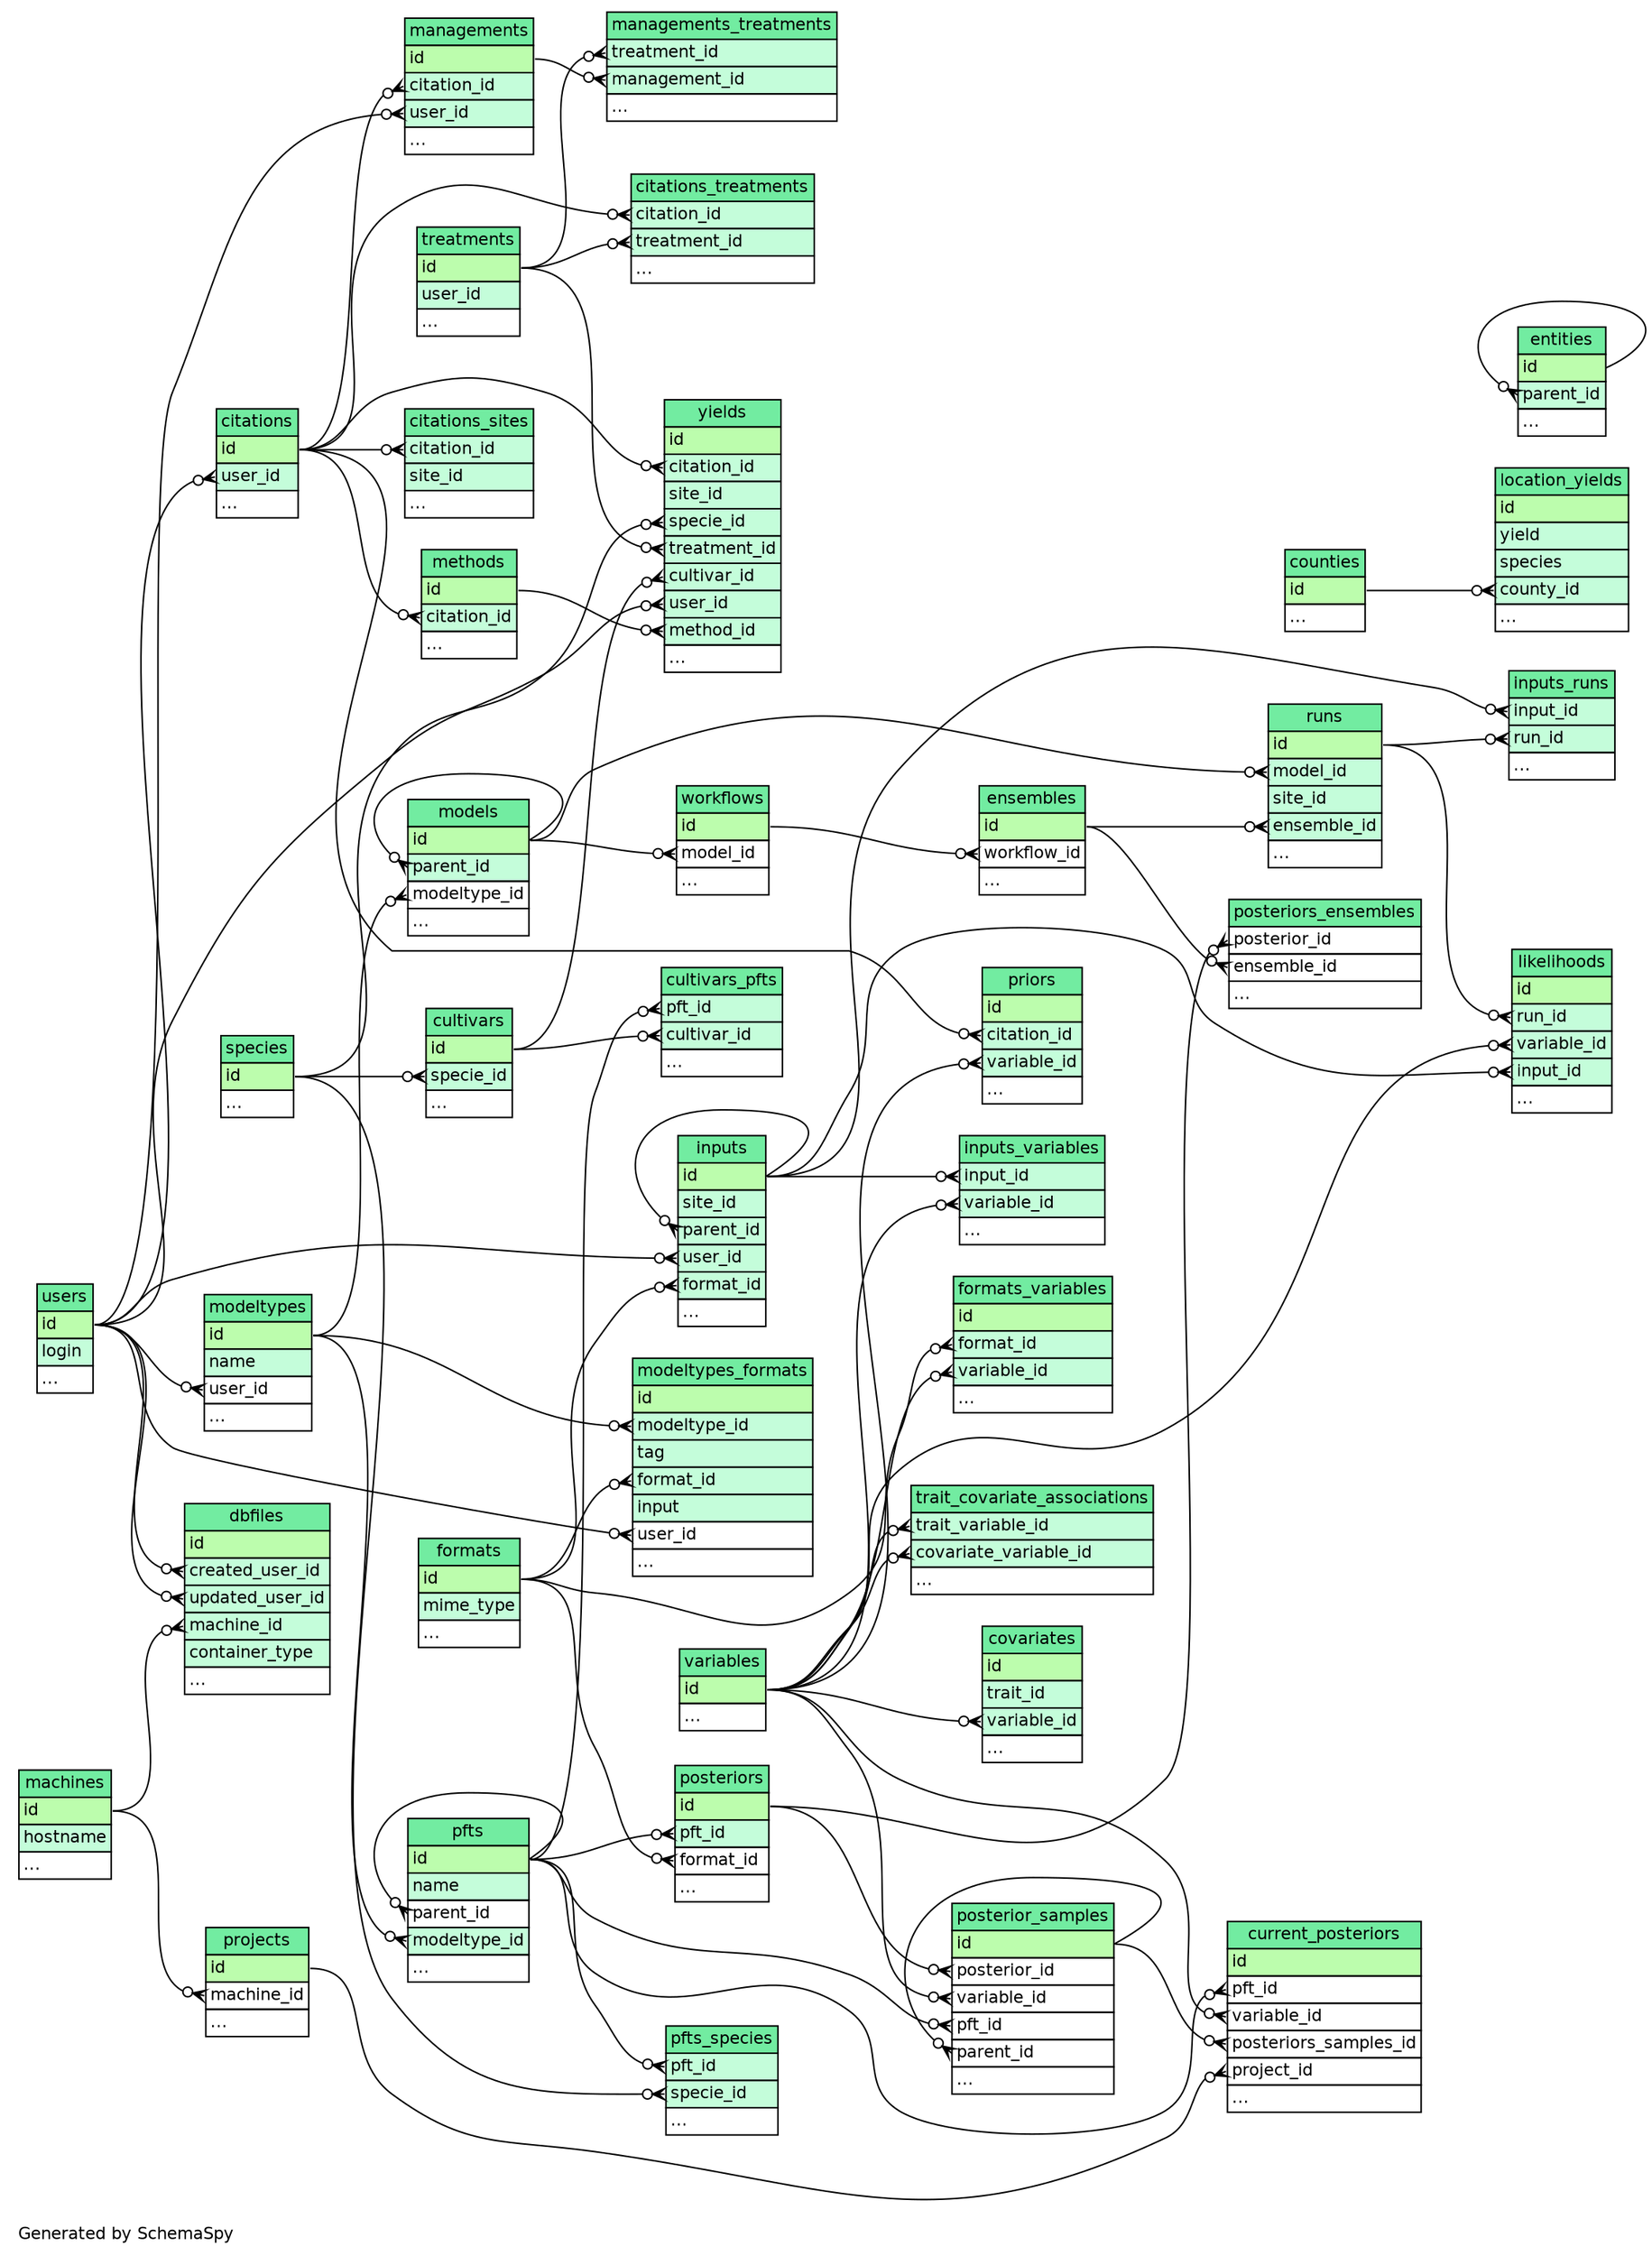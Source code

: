 // dot 2.36.0 on Mac OS X 10.10.1
// SchemaSpy rev Unknown
digraph "compactRelationshipsDiagram" {
  graph [
    rankdir="RL"
    bgcolor="#ffffff"
    label="\nGenerated by SchemaSpy"
    labeljust="l"
    nodesep="0.18"
    ranksep="0.46"
    fontname="Helvetica"
    fontsize="11"
  ];
  node [
    fontname="Helvetica"
    fontsize="11"
    shape="plaintext"
  ];
  edge [
    arrowsize="0.8"
  ];
  "citations" [
    label=<
    <TABLE BORDER="0" CELLBORDER="1" CELLSPACING="0" BGCOLOR="#FFFFFF">
      <TR><TD COLSPAN="4" BGCOLOR="#72ECA1" ALIGN="CENTER">citations</TD></TR>
      <TR><TD PORT="id" COLSPAN="4" BGCOLOR="#bcfdad !important" ALIGN="LEFT">id</TD></TR>
      <TR><TD PORT="user_id" COLSPAN="4" BGCOLOR="#c4fdda !important" ALIGN="LEFT">user_id</TD></TR>
      <TR><TD PORT="elipses" COLSPAN="4" ALIGN="LEFT">...</TD></TR>
    </TABLE>>
    URL="tables/citations.html"
    tooltip="citations"
  ];
  "citations_sites" [
    label=<
    <TABLE BORDER="0" CELLBORDER="1" CELLSPACING="0" BGCOLOR="#FFFFFF">
      <TR><TD COLSPAN="4" BGCOLOR="#72ECA1" ALIGN="CENTER">citations_sites</TD></TR>
      <TR><TD PORT="citation_id" COLSPAN="4" BGCOLOR="#c4fdda !important" ALIGN="LEFT">citation_id</TD></TR>
      <TR><TD PORT="site_id" COLSPAN="4" BGCOLOR="#c4fdda !important" ALIGN="LEFT">site_id</TD></TR>
      <TR><TD PORT="elipses" COLSPAN="4" ALIGN="LEFT">...</TD></TR>
    </TABLE>>
    URL="tables/citations_sites.html"
    tooltip="citations_sites"
  ];
  "citations_treatments" [
    label=<
    <TABLE BORDER="0" CELLBORDER="1" CELLSPACING="0" BGCOLOR="#FFFFFF">
      <TR><TD COLSPAN="4" BGCOLOR="#72ECA1" ALIGN="CENTER">citations_treatments</TD></TR>
      <TR><TD PORT="citation_id" COLSPAN="4" BGCOLOR="#c4fdda !important" ALIGN="LEFT">citation_id</TD></TR>
      <TR><TD PORT="treatment_id" COLSPAN="4" BGCOLOR="#c4fdda !important" ALIGN="LEFT">treatment_id</TD></TR>
      <TR><TD PORT="elipses" COLSPAN="4" ALIGN="LEFT">...</TD></TR>
    </TABLE>>
    URL="tables/citations_treatments.html"
    tooltip="citations_treatments"
  ];
  "counties" [
    label=<
    <TABLE BORDER="0" CELLBORDER="1" CELLSPACING="0" BGCOLOR="#FFFFFF">
      <TR><TD COLSPAN="4" BGCOLOR="#72ECA1" ALIGN="CENTER">counties</TD></TR>
      <TR><TD PORT="id" COLSPAN="4" BGCOLOR="#bcfdad !important" ALIGN="LEFT">id</TD></TR>
      <TR><TD PORT="elipses" COLSPAN="4" ALIGN="LEFT">...</TD></TR>
    </TABLE>>
    URL="tables/counties.html"
    tooltip="counties"
  ];
  "covariates" [
    label=<
    <TABLE BORDER="0" CELLBORDER="1" CELLSPACING="0" BGCOLOR="#FFFFFF">
      <TR><TD COLSPAN="4" BGCOLOR="#72ECA1" ALIGN="CENTER">covariates</TD></TR>
      <TR><TD PORT="id" COLSPAN="4" BGCOLOR="#bcfdad !important" ALIGN="LEFT">id</TD></TR>
      <TR><TD PORT="trait_id" COLSPAN="4" BGCOLOR="#c4fdda !important" ALIGN="LEFT">trait_id</TD></TR>
      <TR><TD PORT="variable_id" COLSPAN="4" BGCOLOR="#c4fdda !important" ALIGN="LEFT">variable_id</TD></TR>
      <TR><TD PORT="elipses" COLSPAN="4" ALIGN="LEFT">...</TD></TR>
    </TABLE>>
    URL="tables/covariates.html"
    tooltip="covariates"
  ];
  "cultivars" [
    label=<
    <TABLE BORDER="0" CELLBORDER="1" CELLSPACING="0" BGCOLOR="#FFFFFF">
      <TR><TD COLSPAN="4" BGCOLOR="#72ECA1" ALIGN="CENTER">cultivars</TD></TR>
      <TR><TD PORT="id" COLSPAN="4" BGCOLOR="#bcfdad !important" ALIGN="LEFT">id</TD></TR>
      <TR><TD PORT="specie_id" COLSPAN="4" BGCOLOR="#c4fdda !important" ALIGN="LEFT">specie_id</TD></TR>
      <TR><TD PORT="elipses" COLSPAN="4" ALIGN="LEFT">...</TD></TR>
    </TABLE>>
    URL="tables/cultivars.html"
    tooltip="cultivars"
  ];
  "cultivars_pfts" [
    label=<
    <TABLE BORDER="0" CELLBORDER="1" CELLSPACING="0" BGCOLOR="#FFFFFF">
      <TR><TD COLSPAN="4" BGCOLOR="#72ECA1" ALIGN="CENTER">cultivars_pfts</TD></TR>
      <TR><TD PORT="pft_id" COLSPAN="4" BGCOLOR="#c4fdda !important" ALIGN="LEFT">pft_id</TD></TR>
      <TR><TD PORT="cultivar_id" COLSPAN="4" BGCOLOR="#c4fdda !important" ALIGN="LEFT">cultivar_id</TD></TR>
      <TR><TD PORT="elipses" COLSPAN="4" ALIGN="LEFT">...</TD></TR>
    </TABLE>>
    URL="tables/cultivars_pfts.html"
    tooltip="cultivars_pfts"
  ];
  "current_posteriors" [
    label=<
    <TABLE BORDER="0" CELLBORDER="1" CELLSPACING="0" BGCOLOR="#FFFFFF">
      <TR><TD COLSPAN="4" BGCOLOR="#72ECA1" ALIGN="CENTER">current_posteriors</TD></TR>
      <TR><TD PORT="id" COLSPAN="4" BGCOLOR="#bcfdad !important" ALIGN="LEFT">id</TD></TR>
      <TR><TD PORT="pft_id" COLSPAN="4" ALIGN="LEFT">pft_id</TD></TR>
      <TR><TD PORT="variable_id" COLSPAN="4" ALIGN="LEFT">variable_id</TD></TR>
      <TR><TD PORT="posteriors_samples_id" COLSPAN="4" ALIGN="LEFT">posteriors_samples_id</TD></TR>
      <TR><TD PORT="project_id" COLSPAN="4" ALIGN="LEFT">project_id</TD></TR>
      <TR><TD PORT="elipses" COLSPAN="4" ALIGN="LEFT">...</TD></TR>
    </TABLE>>
    URL="tables/current_posteriors.html"
    tooltip="current_posteriors"
  ];
  "dbfiles" [
    label=<
    <TABLE BORDER="0" CELLBORDER="1" CELLSPACING="0" BGCOLOR="#FFFFFF">
      <TR><TD COLSPAN="4" BGCOLOR="#72ECA1" ALIGN="CENTER">dbfiles</TD></TR>
      <TR><TD PORT="id" COLSPAN="4" BGCOLOR="#bcfdad !important" ALIGN="LEFT">id</TD></TR>
      <TR><TD PORT="created_user_id" COLSPAN="4" BGCOLOR="#c4fdda !important" ALIGN="LEFT">created_user_id</TD></TR>
      <TR><TD PORT="updated_user_id" COLSPAN="4" BGCOLOR="#c4fdda !important" ALIGN="LEFT">updated_user_id</TD></TR>
      <TR><TD PORT="machine_id" COLSPAN="4" BGCOLOR="#c4fdda !important" ALIGN="LEFT">machine_id</TD></TR>
      <TR><TD PORT="container_type" COLSPAN="4" BGCOLOR="#c4fdda !important" ALIGN="LEFT">container_type</TD></TR>
      <TR><TD PORT="elipses" COLSPAN="4" ALIGN="LEFT">...</TD></TR>
    </TABLE>>
    URL="tables/dbfiles.html"
    tooltip="dbfiles"
  ];
  "ensembles" [
    label=<
    <TABLE BORDER="0" CELLBORDER="1" CELLSPACING="0" BGCOLOR="#FFFFFF">
      <TR><TD COLSPAN="4" BGCOLOR="#72ECA1" ALIGN="CENTER">ensembles</TD></TR>
      <TR><TD PORT="id" COLSPAN="4" BGCOLOR="#bcfdad !important" ALIGN="LEFT">id</TD></TR>
      <TR><TD PORT="workflow_id" COLSPAN="4" ALIGN="LEFT">workflow_id</TD></TR>
      <TR><TD PORT="elipses" COLSPAN="4" ALIGN="LEFT">...</TD></TR>
    </TABLE>>
    URL="tables/ensembles.html"
    tooltip="ensembles"
  ];
  "entities" [
    label=<
    <TABLE BORDER="0" CELLBORDER="1" CELLSPACING="0" BGCOLOR="#FFFFFF">
      <TR><TD COLSPAN="4" BGCOLOR="#72ECA1" ALIGN="CENTER">entities</TD></TR>
      <TR><TD PORT="id" COLSPAN="4" BGCOLOR="#bcfdad !important" ALIGN="LEFT">id</TD></TR>
      <TR><TD PORT="parent_id" COLSPAN="4" BGCOLOR="#c4fdda !important" ALIGN="LEFT">parent_id</TD></TR>
      <TR><TD PORT="elipses" COLSPAN="4" ALIGN="LEFT">...</TD></TR>
    </TABLE>>
    URL="tables/entities.html"
    tooltip="entities"
  ];
  "formats" [
    label=<
    <TABLE BORDER="0" CELLBORDER="1" CELLSPACING="0" BGCOLOR="#FFFFFF">
      <TR><TD COLSPAN="4" BGCOLOR="#72ECA1" ALIGN="CENTER">formats</TD></TR>
      <TR><TD PORT="id" COLSPAN="4" BGCOLOR="#bcfdad !important" ALIGN="LEFT">id</TD></TR>
      <TR><TD PORT="mime_type" COLSPAN="4" BGCOLOR="#c4fdda !important" ALIGN="LEFT">mime_type</TD></TR>
      <TR><TD PORT="elipses" COLSPAN="4" ALIGN="LEFT">...</TD></TR>
    </TABLE>>
    URL="tables/formats.html"
    tooltip="formats"
  ];
  "formats_variables" [
    label=<
    <TABLE BORDER="0" CELLBORDER="1" CELLSPACING="0" BGCOLOR="#FFFFFF">
      <TR><TD COLSPAN="4" BGCOLOR="#72ECA1" ALIGN="CENTER">formats_variables</TD></TR>
      <TR><TD PORT="id" COLSPAN="4" BGCOLOR="#bcfdad !important" ALIGN="LEFT">id</TD></TR>
      <TR><TD PORT="format_id" COLSPAN="4" BGCOLOR="#c4fdda !important" ALIGN="LEFT">format_id</TD></TR>
      <TR><TD PORT="variable_id" COLSPAN="4" BGCOLOR="#c4fdda !important" ALIGN="LEFT">variable_id</TD></TR>
      <TR><TD PORT="elipses" COLSPAN="4" ALIGN="LEFT">...</TD></TR>
    </TABLE>>
    URL="tables/formats_variables.html"
    tooltip="formats_variables"
  ];
  "inputs" [
    label=<
    <TABLE BORDER="0" CELLBORDER="1" CELLSPACING="0" BGCOLOR="#FFFFFF">
      <TR><TD COLSPAN="4" BGCOLOR="#72ECA1" ALIGN="CENTER">inputs</TD></TR>
      <TR><TD PORT="id" COLSPAN="4" BGCOLOR="#bcfdad !important" ALIGN="LEFT">id</TD></TR>
      <TR><TD PORT="site_id" COLSPAN="4" BGCOLOR="#c4fdda !important" ALIGN="LEFT">site_id</TD></TR>
      <TR><TD PORT="parent_id" COLSPAN="4" BGCOLOR="#c4fdda !important" ALIGN="LEFT">parent_id</TD></TR>
      <TR><TD PORT="user_id" COLSPAN="4" BGCOLOR="#c4fdda !important" ALIGN="LEFT">user_id</TD></TR>
      <TR><TD PORT="format_id" COLSPAN="4" BGCOLOR="#c4fdda !important" ALIGN="LEFT">format_id</TD></TR>
      <TR><TD PORT="elipses" COLSPAN="4" ALIGN="LEFT">...</TD></TR>
    </TABLE>>
    URL="tables/inputs.html"
    tooltip="inputs"
  ];
  "inputs_runs" [
    label=<
    <TABLE BORDER="0" CELLBORDER="1" CELLSPACING="0" BGCOLOR="#FFFFFF">
      <TR><TD COLSPAN="4" BGCOLOR="#72ECA1" ALIGN="CENTER">inputs_runs</TD></TR>
      <TR><TD PORT="input_id" COLSPAN="4" BGCOLOR="#c4fdda !important" ALIGN="LEFT">input_id</TD></TR>
      <TR><TD PORT="run_id" COLSPAN="4" BGCOLOR="#c4fdda !important" ALIGN="LEFT">run_id</TD></TR>
      <TR><TD PORT="elipses" COLSPAN="4" ALIGN="LEFT">...</TD></TR>
    </TABLE>>
    URL="tables/inputs_runs.html"
    tooltip="inputs_runs"
  ];
  "inputs_variables" [
    label=<
    <TABLE BORDER="0" CELLBORDER="1" CELLSPACING="0" BGCOLOR="#FFFFFF">
      <TR><TD COLSPAN="4" BGCOLOR="#72ECA1" ALIGN="CENTER">inputs_variables</TD></TR>
      <TR><TD PORT="input_id" COLSPAN="4" BGCOLOR="#c4fdda !important" ALIGN="LEFT">input_id</TD></TR>
      <TR><TD PORT="variable_id" COLSPAN="4" BGCOLOR="#c4fdda !important" ALIGN="LEFT">variable_id</TD></TR>
      <TR><TD PORT="elipses" COLSPAN="4" ALIGN="LEFT">...</TD></TR>
    </TABLE>>
    URL="tables/inputs_variables.html"
    tooltip="inputs_variables"
  ];
  "likelihoods" [
    label=<
    <TABLE BORDER="0" CELLBORDER="1" CELLSPACING="0" BGCOLOR="#FFFFFF">
      <TR><TD COLSPAN="4" BGCOLOR="#72ECA1" ALIGN="CENTER">likelihoods</TD></TR>
      <TR><TD PORT="id" COLSPAN="4" BGCOLOR="#bcfdad !important" ALIGN="LEFT">id</TD></TR>
      <TR><TD PORT="run_id" COLSPAN="4" BGCOLOR="#c4fdda !important" ALIGN="LEFT">run_id</TD></TR>
      <TR><TD PORT="variable_id" COLSPAN="4" BGCOLOR="#c4fdda !important" ALIGN="LEFT">variable_id</TD></TR>
      <TR><TD PORT="input_id" COLSPAN="4" BGCOLOR="#c4fdda !important" ALIGN="LEFT">input_id</TD></TR>
      <TR><TD PORT="elipses" COLSPAN="4" ALIGN="LEFT">...</TD></TR>
    </TABLE>>
    URL="tables/likelihoods.html"
    tooltip="likelihoods"
  ];
  "location_yields" [
    label=<
    <TABLE BORDER="0" CELLBORDER="1" CELLSPACING="0" BGCOLOR="#FFFFFF">
      <TR><TD COLSPAN="4" BGCOLOR="#72ECA1" ALIGN="CENTER">location_yields</TD></TR>
      <TR><TD PORT="id" COLSPAN="4" BGCOLOR="#bcfdad !important" ALIGN="LEFT">id</TD></TR>
      <TR><TD PORT="yield" COLSPAN="4" BGCOLOR="#c4fdda !important" ALIGN="LEFT">yield</TD></TR>
      <TR><TD PORT="species" COLSPAN="4" BGCOLOR="#c4fdda !important" ALIGN="LEFT">species</TD></TR>
      <TR><TD PORT="county_id" COLSPAN="4" BGCOLOR="#c4fdda !important" ALIGN="LEFT">county_id</TD></TR>
      <TR><TD PORT="elipses" COLSPAN="4" ALIGN="LEFT">...</TD></TR>
    </TABLE>>
    URL="tables/location_yields.html"
    tooltip="location_yields"
  ];
  "machines" [
    label=<
    <TABLE BORDER="0" CELLBORDER="1" CELLSPACING="0" BGCOLOR="#FFFFFF">
      <TR><TD COLSPAN="4" BGCOLOR="#72ECA1" ALIGN="CENTER">machines</TD></TR>
      <TR><TD PORT="id" COLSPAN="4" BGCOLOR="#bcfdad !important" ALIGN="LEFT">id</TD></TR>
      <TR><TD PORT="hostname" COLSPAN="4" BGCOLOR="#c4fdda !important" ALIGN="LEFT">hostname</TD></TR>
      <TR><TD PORT="elipses" COLSPAN="4" ALIGN="LEFT">...</TD></TR>
    </TABLE>>
    URL="tables/machines.html"
    tooltip="machines"
  ];
  "managements" [
    label=<
    <TABLE BORDER="0" CELLBORDER="1" CELLSPACING="0" BGCOLOR="#FFFFFF">
      <TR><TD COLSPAN="4" BGCOLOR="#72ECA1" ALIGN="CENTER">managements</TD></TR>
      <TR><TD PORT="id" COLSPAN="4" BGCOLOR="#bcfdad !important" ALIGN="LEFT">id</TD></TR>
      <TR><TD PORT="citation_id" COLSPAN="4" BGCOLOR="#c4fdda !important" ALIGN="LEFT">citation_id</TD></TR>
      <TR><TD PORT="user_id" COLSPAN="4" BGCOLOR="#c4fdda !important" ALIGN="LEFT">user_id</TD></TR>
      <TR><TD PORT="elipses" COLSPAN="4" ALIGN="LEFT">...</TD></TR>
    </TABLE>>
    URL="tables/managements.html"
    tooltip="managements"
  ];
  "managements_treatments" [
    label=<
    <TABLE BORDER="0" CELLBORDER="1" CELLSPACING="0" BGCOLOR="#FFFFFF">
      <TR><TD COLSPAN="4" BGCOLOR="#72ECA1" ALIGN="CENTER">managements_treatments</TD></TR>
      <TR><TD PORT="treatment_id" COLSPAN="4" BGCOLOR="#c4fdda !important" ALIGN="LEFT">treatment_id</TD></TR>
      <TR><TD PORT="management_id" COLSPAN="4" BGCOLOR="#c4fdda !important" ALIGN="LEFT">management_id</TD></TR>
      <TR><TD PORT="elipses" COLSPAN="4" ALIGN="LEFT">...</TD></TR>
    </TABLE>>
    URL="tables/managements_treatments.html"
    tooltip="managements_treatments"
  ];
  "methods" [
    label=<
    <TABLE BORDER="0" CELLBORDER="1" CELLSPACING="0" BGCOLOR="#FFFFFF">
      <TR><TD COLSPAN="4" BGCOLOR="#72ECA1" ALIGN="CENTER">methods</TD></TR>
      <TR><TD PORT="id" COLSPAN="4" BGCOLOR="#bcfdad !important" ALIGN="LEFT">id</TD></TR>
      <TR><TD PORT="citation_id" COLSPAN="4" BGCOLOR="#c4fdda !important" ALIGN="LEFT">citation_id</TD></TR>
      <TR><TD PORT="elipses" COLSPAN="4" ALIGN="LEFT">...</TD></TR>
    </TABLE>>
    URL="tables/methods.html"
    tooltip="methods"
  ];
  "models" [
    label=<
    <TABLE BORDER="0" CELLBORDER="1" CELLSPACING="0" BGCOLOR="#FFFFFF">
      <TR><TD COLSPAN="4" BGCOLOR="#72ECA1" ALIGN="CENTER">models</TD></TR>
      <TR><TD PORT="id" COLSPAN="4" BGCOLOR="#bcfdad !important" ALIGN="LEFT">id</TD></TR>
      <TR><TD PORT="parent_id" COLSPAN="4" BGCOLOR="#c4fdda !important" ALIGN="LEFT">parent_id</TD></TR>
      <TR><TD PORT="modeltype_id" COLSPAN="4" ALIGN="LEFT">modeltype_id</TD></TR>
      <TR><TD PORT="elipses" COLSPAN="4" ALIGN="LEFT">...</TD></TR>
    </TABLE>>
    URL="tables/models.html"
    tooltip="models"
  ];
  "modeltypes" [
    label=<
    <TABLE BORDER="0" CELLBORDER="1" CELLSPACING="0" BGCOLOR="#FFFFFF">
      <TR><TD COLSPAN="4" BGCOLOR="#72ECA1" ALIGN="CENTER">modeltypes</TD></TR>
      <TR><TD PORT="id" COLSPAN="4" BGCOLOR="#bcfdad !important" ALIGN="LEFT">id</TD></TR>
      <TR><TD PORT="name" COLSPAN="4" BGCOLOR="#c4fdda !important" ALIGN="LEFT">name</TD></TR>
      <TR><TD PORT="user_id" COLSPAN="4" ALIGN="LEFT">user_id</TD></TR>
      <TR><TD PORT="elipses" COLSPAN="4" ALIGN="LEFT">...</TD></TR>
    </TABLE>>
    URL="tables/modeltypes.html"
    tooltip="modeltypes"
  ];
  "modeltypes_formats" [
    label=<
    <TABLE BORDER="0" CELLBORDER="1" CELLSPACING="0" BGCOLOR="#FFFFFF">
      <TR><TD COLSPAN="4" BGCOLOR="#72ECA1" ALIGN="CENTER">modeltypes_formats</TD></TR>
      <TR><TD PORT="id" COLSPAN="4" BGCOLOR="#bcfdad !important" ALIGN="LEFT">id</TD></TR>
      <TR><TD PORT="modeltype_id" COLSPAN="4" BGCOLOR="#c4fdda !important" ALIGN="LEFT">modeltype_id</TD></TR>
      <TR><TD PORT="tag" COLSPAN="4" BGCOLOR="#c4fdda !important" ALIGN="LEFT">tag</TD></TR>
      <TR><TD PORT="format_id" COLSPAN="4" BGCOLOR="#c4fdda !important" ALIGN="LEFT">format_id</TD></TR>
      <TR><TD PORT="input" COLSPAN="4" BGCOLOR="#c4fdda !important" ALIGN="LEFT">input</TD></TR>
      <TR><TD PORT="user_id" COLSPAN="4" ALIGN="LEFT">user_id</TD></TR>
      <TR><TD PORT="elipses" COLSPAN="4" ALIGN="LEFT">...</TD></TR>
    </TABLE>>
    URL="tables/modeltypes_formats.html"
    tooltip="modeltypes_formats"
  ];
  "pfts" [
    label=<
    <TABLE BORDER="0" CELLBORDER="1" CELLSPACING="0" BGCOLOR="#FFFFFF">
      <TR><TD COLSPAN="4" BGCOLOR="#72ECA1" ALIGN="CENTER">pfts</TD></TR>
      <TR><TD PORT="id" COLSPAN="4" BGCOLOR="#bcfdad !important" ALIGN="LEFT">id</TD></TR>
      <TR><TD PORT="name" COLSPAN="4" BGCOLOR="#c4fdda !important" ALIGN="LEFT">name</TD></TR>
      <TR><TD PORT="parent_id" COLSPAN="4" ALIGN="LEFT">parent_id</TD></TR>
      <TR><TD PORT="modeltype_id" COLSPAN="4" BGCOLOR="#c4fdda !important" ALIGN="LEFT">modeltype_id</TD></TR>
      <TR><TD PORT="elipses" COLSPAN="4" ALIGN="LEFT">...</TD></TR>
    </TABLE>>
    URL="tables/pfts.html"
    tooltip="pfts"
  ];
  "pfts_species" [
    label=<
    <TABLE BORDER="0" CELLBORDER="1" CELLSPACING="0" BGCOLOR="#FFFFFF">
      <TR><TD COLSPAN="4" BGCOLOR="#72ECA1" ALIGN="CENTER">pfts_species</TD></TR>
      <TR><TD PORT="pft_id" COLSPAN="4" BGCOLOR="#c4fdda !important" ALIGN="LEFT">pft_id</TD></TR>
      <TR><TD PORT="specie_id" COLSPAN="4" BGCOLOR="#c4fdda !important" ALIGN="LEFT">specie_id</TD></TR>
      <TR><TD PORT="elipses" COLSPAN="4" ALIGN="LEFT">...</TD></TR>
    </TABLE>>
    URL="tables/pfts_species.html"
    tooltip="pfts_species"
  ];
  "posterior_samples" [
    label=<
    <TABLE BORDER="0" CELLBORDER="1" CELLSPACING="0" BGCOLOR="#FFFFFF">
      <TR><TD COLSPAN="4" BGCOLOR="#72ECA1" ALIGN="CENTER">posterior_samples</TD></TR>
      <TR><TD PORT="id" COLSPAN="4" BGCOLOR="#bcfdad !important" ALIGN="LEFT">id</TD></TR>
      <TR><TD PORT="posterior_id" COLSPAN="4" ALIGN="LEFT">posterior_id</TD></TR>
      <TR><TD PORT="variable_id" COLSPAN="4" ALIGN="LEFT">variable_id</TD></TR>
      <TR><TD PORT="pft_id" COLSPAN="4" ALIGN="LEFT">pft_id</TD></TR>
      <TR><TD PORT="parent_id" COLSPAN="4" ALIGN="LEFT">parent_id</TD></TR>
      <TR><TD PORT="elipses" COLSPAN="4" ALIGN="LEFT">...</TD></TR>
    </TABLE>>
    URL="tables/posterior_samples.html"
    tooltip="posterior_samples"
  ];
  "posteriors" [
    label=<
    <TABLE BORDER="0" CELLBORDER="1" CELLSPACING="0" BGCOLOR="#FFFFFF">
      <TR><TD COLSPAN="4" BGCOLOR="#72ECA1" ALIGN="CENTER">posteriors</TD></TR>
      <TR><TD PORT="id" COLSPAN="4" BGCOLOR="#bcfdad !important" ALIGN="LEFT">id</TD></TR>
      <TR><TD PORT="pft_id" COLSPAN="4" BGCOLOR="#c4fdda !important" ALIGN="LEFT">pft_id</TD></TR>
      <TR><TD PORT="format_id" COLSPAN="4" ALIGN="LEFT">format_id</TD></TR>
      <TR><TD PORT="elipses" COLSPAN="4" ALIGN="LEFT">...</TD></TR>
    </TABLE>>
    URL="tables/posteriors.html"
    tooltip="posteriors"
  ];
  "posteriors_ensembles" [
    label=<
    <TABLE BORDER="0" CELLBORDER="1" CELLSPACING="0" BGCOLOR="#FFFFFF">
      <TR><TD COLSPAN="4" BGCOLOR="#72ECA1" ALIGN="CENTER">posteriors_ensembles</TD></TR>
      <TR><TD PORT="posterior_id" COLSPAN="4" ALIGN="LEFT">posterior_id</TD></TR>
      <TR><TD PORT="ensemble_id" COLSPAN="4" ALIGN="LEFT">ensemble_id</TD></TR>
      <TR><TD PORT="elipses" COLSPAN="4" ALIGN="LEFT">...</TD></TR>
    </TABLE>>
    URL="tables/posteriors_ensembles.html"
    tooltip="posteriors_ensembles"
  ];
  "priors" [
    label=<
    <TABLE BORDER="0" CELLBORDER="1" CELLSPACING="0" BGCOLOR="#FFFFFF">
      <TR><TD COLSPAN="4" BGCOLOR="#72ECA1" ALIGN="CENTER">priors</TD></TR>
      <TR><TD PORT="id" COLSPAN="4" BGCOLOR="#bcfdad !important" ALIGN="LEFT">id</TD></TR>
      <TR><TD PORT="citation_id" COLSPAN="4" BGCOLOR="#c4fdda !important" ALIGN="LEFT">citation_id</TD></TR>
      <TR><TD PORT="variable_id" COLSPAN="4" BGCOLOR="#c4fdda !important" ALIGN="LEFT">variable_id</TD></TR>
      <TR><TD PORT="elipses" COLSPAN="4" ALIGN="LEFT">...</TD></TR>
    </TABLE>>
    URL="tables/priors.html"
    tooltip="priors"
  ];
  "projects" [
    label=<
    <TABLE BORDER="0" CELLBORDER="1" CELLSPACING="0" BGCOLOR="#FFFFFF">
      <TR><TD COLSPAN="4" BGCOLOR="#72ECA1" ALIGN="CENTER">projects</TD></TR>
      <TR><TD PORT="id" COLSPAN="4" BGCOLOR="#bcfdad !important" ALIGN="LEFT">id</TD></TR>
      <TR><TD PORT="machine_id" COLSPAN="4" ALIGN="LEFT">machine_id</TD></TR>
      <TR><TD PORT="elipses" COLSPAN="4" ALIGN="LEFT">...</TD></TR>
    </TABLE>>
    URL="tables/projects.html"
    tooltip="projects"
  ];
  "runs" [
    label=<
    <TABLE BORDER="0" CELLBORDER="1" CELLSPACING="0" BGCOLOR="#FFFFFF">
      <TR><TD COLSPAN="4" BGCOLOR="#72ECA1" ALIGN="CENTER">runs</TD></TR>
      <TR><TD PORT="id" COLSPAN="4" BGCOLOR="#bcfdad !important" ALIGN="LEFT">id</TD></TR>
      <TR><TD PORT="model_id" COLSPAN="4" BGCOLOR="#c4fdda !important" ALIGN="LEFT">model_id</TD></TR>
      <TR><TD PORT="site_id" COLSPAN="4" BGCOLOR="#c4fdda !important" ALIGN="LEFT">site_id</TD></TR>
      <TR><TD PORT="ensemble_id" COLSPAN="4" BGCOLOR="#c4fdda !important" ALIGN="LEFT">ensemble_id</TD></TR>
      <TR><TD PORT="elipses" COLSPAN="4" ALIGN="LEFT">...</TD></TR>
    </TABLE>>
    URL="tables/runs.html"
    tooltip="runs"
  ];
  "species" [
    label=<
    <TABLE BORDER="0" CELLBORDER="1" CELLSPACING="0" BGCOLOR="#FFFFFF">
      <TR><TD COLSPAN="4" BGCOLOR="#72ECA1" ALIGN="CENTER">species</TD></TR>
      <TR><TD PORT="id" COLSPAN="4" BGCOLOR="#bcfdad !important" ALIGN="LEFT">id</TD></TR>
      <TR><TD PORT="elipses" COLSPAN="4" ALIGN="LEFT">...</TD></TR>
    </TABLE>>
    URL="tables/species.html"
    tooltip="species"
  ];
  "trait_covariate_associations" [
    label=<
    <TABLE BORDER="0" CELLBORDER="1" CELLSPACING="0" BGCOLOR="#FFFFFF">
      <TR><TD COLSPAN="4" BGCOLOR="#72ECA1" ALIGN="CENTER">trait_covariate_associations</TD></TR>
      <TR><TD PORT="trait_variable_id" COLSPAN="4" BGCOLOR="#c4fdda !important" ALIGN="LEFT">trait_variable_id</TD></TR>
      <TR><TD PORT="covariate_variable_id" COLSPAN="4" BGCOLOR="#c4fdda !important" ALIGN="LEFT">covariate_variable_id</TD></TR>
      <TR><TD PORT="elipses" COLSPAN="4" ALIGN="LEFT">...</TD></TR>
    </TABLE>>
    URL="tables/trait_covariate_associations.html"
    tooltip="trait_covariate_associations"
  ];
  "treatments" [
    label=<
    <TABLE BORDER="0" CELLBORDER="1" CELLSPACING="0" BGCOLOR="#FFFFFF">
      <TR><TD COLSPAN="4" BGCOLOR="#72ECA1" ALIGN="CENTER">treatments</TD></TR>
      <TR><TD PORT="id" COLSPAN="4" BGCOLOR="#bcfdad !important" ALIGN="LEFT">id</TD></TR>
      <TR><TD PORT="user_id" COLSPAN="4" BGCOLOR="#c4fdda !important" ALIGN="LEFT">user_id</TD></TR>
      <TR><TD PORT="elipses" COLSPAN="4" ALIGN="LEFT">...</TD></TR>
    </TABLE>>
    URL="tables/treatments.html"
    tooltip="treatments"
  ];
  "users" [
    label=<
    <TABLE BORDER="0" CELLBORDER="1" CELLSPACING="0" BGCOLOR="#FFFFFF">
      <TR><TD COLSPAN="4" BGCOLOR="#72ECA1" ALIGN="CENTER">users</TD></TR>
      <TR><TD PORT="id" COLSPAN="4" BGCOLOR="#bcfdad !important" ALIGN="LEFT">id</TD></TR>
      <TR><TD PORT="login" COLSPAN="4" BGCOLOR="#c4fdda !important" ALIGN="LEFT">login</TD></TR>
      <TR><TD PORT="elipses" COLSPAN="4" ALIGN="LEFT">...</TD></TR>
    </TABLE>>
    URL="tables/users.html"
    tooltip="users"
  ];
  "variables" [
    label=<
    <TABLE BORDER="0" CELLBORDER="1" CELLSPACING="0" BGCOLOR="#FFFFFF">
      <TR><TD COLSPAN="4" BGCOLOR="#72ECA1" ALIGN="CENTER">variables</TD></TR>
      <TR><TD PORT="id" COLSPAN="4" BGCOLOR="#bcfdad !important" ALIGN="LEFT">id</TD></TR>
      <TR><TD PORT="elipses" COLSPAN="4" ALIGN="LEFT">...</TD></TR>
    </TABLE>>
    URL="tables/variables.html"
    tooltip="variables"
  ];
  "workflows" [
    label=<
    <TABLE BORDER="0" CELLBORDER="1" CELLSPACING="0" BGCOLOR="#FFFFFF">
      <TR><TD COLSPAN="4" BGCOLOR="#72ECA1" ALIGN="CENTER">workflows</TD></TR>
      <TR><TD PORT="id" COLSPAN="4" BGCOLOR="#bcfdad !important" ALIGN="LEFT">id</TD></TR>
      <TR><TD PORT="model_id" COLSPAN="4" ALIGN="LEFT">model_id</TD></TR>
      <TR><TD PORT="elipses" COLSPAN="4" ALIGN="LEFT">...</TD></TR>
    </TABLE>>
    URL="tables/workflows.html"
    tooltip="workflows"
  ];
  "yields" [
    label=<
    <TABLE BORDER="0" CELLBORDER="1" CELLSPACING="0" BGCOLOR="#FFFFFF">
      <TR><TD COLSPAN="4" BGCOLOR="#72ECA1" ALIGN="CENTER">yields</TD></TR>
      <TR><TD PORT="id" COLSPAN="4" BGCOLOR="#bcfdad !important" ALIGN="LEFT">id</TD></TR>
      <TR><TD PORT="citation_id" COLSPAN="4" BGCOLOR="#c4fdda !important" ALIGN="LEFT">citation_id</TD></TR>
      <TR><TD PORT="site_id" COLSPAN="4" BGCOLOR="#c4fdda !important" ALIGN="LEFT">site_id</TD></TR>
      <TR><TD PORT="specie_id" COLSPAN="4" BGCOLOR="#c4fdda !important" ALIGN="LEFT">specie_id</TD></TR>
      <TR><TD PORT="treatment_id" COLSPAN="4" BGCOLOR="#c4fdda !important" ALIGN="LEFT">treatment_id</TD></TR>
      <TR><TD PORT="cultivar_id" COLSPAN="4" BGCOLOR="#c4fdda !important" ALIGN="LEFT">cultivar_id</TD></TR>
      <TR><TD PORT="user_id" COLSPAN="4" BGCOLOR="#c4fdda !important" ALIGN="LEFT">user_id</TD></TR>
      <TR><TD PORT="method_id" COLSPAN="4" BGCOLOR="#c4fdda !important" ALIGN="LEFT">method_id</TD></TR>
      <TR><TD PORT="elipses" COLSPAN="4" ALIGN="LEFT">...</TD></TR>
    </TABLE>>
    URL="tables/yields.html"
    tooltip="yields"
  ];
  "citations":"user_id":w -> "users":"id":e [arrowhead=none dir=back arrowtail=crowodot];
  "citations_sites":"citation_id":w -> "citations":"id":e [arrowhead=none dir=back arrowtail=crowodot];
  "citations_treatments":"citation_id":w -> "citations":"id":e [arrowhead=none dir=back arrowtail=crowodot];
  "citations_treatments":"treatment_id":w -> "treatments":"id":e [arrowhead=none dir=back arrowtail=crowodot];
  "covariates":"variable_id":w -> "variables":"id":e [arrowhead=none dir=back arrowtail=crowodot];
  "cultivars":"specie_id":w -> "species":"id":e [arrowhead=none dir=back arrowtail=crowodot];
  "cultivars_pfts":"cultivar_id":w -> "cultivars":"id":e [arrowhead=none dir=back arrowtail=crowodot];
  "cultivars_pfts":"pft_id":w -> "pfts":"id":e [arrowhead=none dir=back arrowtail=crowodot];
  "current_posteriors":"pft_id":w -> "pfts":"id":e [arrowhead=none dir=back arrowtail=crowodot];
  "current_posteriors":"posteriors_samples_id":w -> "posterior_samples":"id":e [arrowhead=none dir=back arrowtail=crowodot];
  "current_posteriors":"project_id":w -> "projects":"id":e [arrowhead=none dir=back arrowtail=crowodot];
  "current_posteriors":"variable_id":w -> "variables":"id":e [arrowhead=none dir=back arrowtail=crowodot];
  "dbfiles":"created_user_id":w -> "users":"id":e [arrowhead=none dir=back arrowtail=crowodot];
  "dbfiles":"machine_id":w -> "machines":"id":e [arrowhead=none dir=back arrowtail=crowodot];
  "dbfiles":"updated_user_id":w -> "users":"id":e [arrowhead=none dir=back arrowtail=crowodot];
  "ensembles":"workflow_id":w -> "workflows":"id":e [arrowhead=none dir=back arrowtail=crowodot];
  "entities":"parent_id":w -> "entities":"id":e [arrowhead=none dir=back arrowtail=crowodot];
  "formats_variables":"format_id":w -> "formats":"id":e [arrowhead=none dir=back arrowtail=crowodot];
  "formats_variables":"variable_id":w -> "variables":"id":e [arrowhead=none dir=back arrowtail=crowodot];
  "inputs":"format_id":w -> "formats":"id":e [arrowhead=none dir=back arrowtail=crowodot];
  "inputs":"parent_id":w -> "inputs":"id":e [arrowhead=none dir=back arrowtail=crowodot];
  "inputs":"user_id":w -> "users":"id":e [arrowhead=none dir=back arrowtail=crowodot];
  "inputs_runs":"input_id":w -> "inputs":"id":e [arrowhead=none dir=back arrowtail=crowodot];
  "inputs_runs":"run_id":w -> "runs":"id":e [arrowhead=none dir=back arrowtail=crowodot];
  "inputs_variables":"input_id":w -> "inputs":"id":e [arrowhead=none dir=back arrowtail=crowodot];
  "inputs_variables":"variable_id":w -> "variables":"id":e [arrowhead=none dir=back arrowtail=crowodot];
  "likelihoods":"input_id":w -> "inputs":"id":e [arrowhead=none dir=back arrowtail=crowodot];
  "likelihoods":"run_id":w -> "runs":"id":e [arrowhead=none dir=back arrowtail=crowodot];
  "likelihoods":"variable_id":w -> "variables":"id":e [arrowhead=none dir=back arrowtail=crowodot];
  "location_yields":"county_id":w -> "counties":"id":e [arrowhead=none dir=back arrowtail=crowodot];
  "managements":"citation_id":w -> "citations":"id":e [arrowhead=none dir=back arrowtail=crowodot];
  "managements":"user_id":w -> "users":"id":e [arrowhead=none dir=back arrowtail=crowodot];
  "managements_treatments":"management_id":w -> "managements":"id":e [arrowhead=none dir=back arrowtail=crowodot];
  "managements_treatments":"treatment_id":w -> "treatments":"id":e [arrowhead=none dir=back arrowtail=crowodot];
  "methods":"citation_id":w -> "citations":"id":e [arrowhead=none dir=back arrowtail=crowodot];
  "models":"modeltype_id":w -> "modeltypes":"id":e [arrowhead=none dir=back arrowtail=crowodot];
  "models":"parent_id":w -> "models":"id":e [arrowhead=none dir=back arrowtail=crowodot];
  "modeltypes":"user_id":w -> "users":"id":e [arrowhead=none dir=back arrowtail=crowodot];
  "modeltypes_formats":"format_id":w -> "formats":"id":e [arrowhead=none dir=back arrowtail=crowodot];
  "modeltypes_formats":"modeltype_id":w -> "modeltypes":"id":e [arrowhead=none dir=back arrowtail=crowodot];
  "modeltypes_formats":"user_id":w -> "users":"id":e [arrowhead=none dir=back arrowtail=crowodot];
  "pfts":"modeltype_id":w -> "modeltypes":"id":e [arrowhead=none dir=back arrowtail=crowodot];
  "pfts":"parent_id":w -> "pfts":"id":e [arrowhead=none dir=back arrowtail=crowodot];
  "pfts_species":"pft_id":w -> "pfts":"id":e [arrowhead=none dir=back arrowtail=crowodot];
  "pfts_species":"specie_id":w -> "species":"id":e [arrowhead=none dir=back arrowtail=crowodot];
  "posterior_samples":"parent_id":w -> "posterior_samples":"id":e [arrowhead=none dir=back arrowtail=crowodot];
  "posterior_samples":"pft_id":w -> "pfts":"id":e [arrowhead=none dir=back arrowtail=crowodot];
  "posterior_samples":"posterior_id":w -> "posteriors":"id":e [arrowhead=none dir=back arrowtail=crowodot];
  "posterior_samples":"variable_id":w -> "variables":"id":e [arrowhead=none dir=back arrowtail=crowodot];
  "posteriors":"format_id":w -> "formats":"id":e [arrowhead=none dir=back arrowtail=crowodot];
  "posteriors":"pft_id":w -> "pfts":"id":e [arrowhead=none dir=back arrowtail=crowodot];
  "posteriors_ensembles":"ensemble_id":w -> "ensembles":"id":e [arrowhead=none dir=back arrowtail=crowodot];
  "posteriors_ensembles":"posterior_id":w -> "posteriors":"id":e [arrowhead=none dir=back arrowtail=crowodot];
  "priors":"citation_id":w -> "citations":"id":e [arrowhead=none dir=back arrowtail=crowodot];
  "priors":"variable_id":w -> "variables":"id":e [arrowhead=none dir=back arrowtail=crowodot];
  "projects":"machine_id":w -> "machines":"id":e [arrowhead=none dir=back arrowtail=crowodot];
  "runs":"ensemble_id":w -> "ensembles":"id":e [arrowhead=none dir=back arrowtail=crowodot];
  "runs":"model_id":w -> "models":"id":e [arrowhead=none dir=back arrowtail=crowodot];
  "trait_covariate_associations":"covariate_variable_id":w -> "variables":"id":e [arrowhead=none dir=back arrowtail=crowodot];
  "trait_covariate_associations":"trait_variable_id":w -> "variables":"id":e [arrowhead=none dir=back arrowtail=crowodot];
  "workflows":"model_id":w -> "models":"id":e [arrowhead=none dir=back arrowtail=crowodot];
  "yields":"citation_id":w -> "citations":"id":e [arrowhead=none dir=back arrowtail=crowodot];
  "yields":"cultivar_id":w -> "cultivars":"id":e [arrowhead=none dir=back arrowtail=crowodot];
  "yields":"method_id":w -> "methods":"id":e [arrowhead=none dir=back arrowtail=crowodot];
  "yields":"specie_id":w -> "species":"id":e [arrowhead=none dir=back arrowtail=crowodot];
  "yields":"treatment_id":w -> "treatments":"id":e [arrowhead=none dir=back arrowtail=crowodot];
  "yields":"user_id":w -> "users":"id":e [arrowhead=none dir=back arrowtail=crowodot];
}
